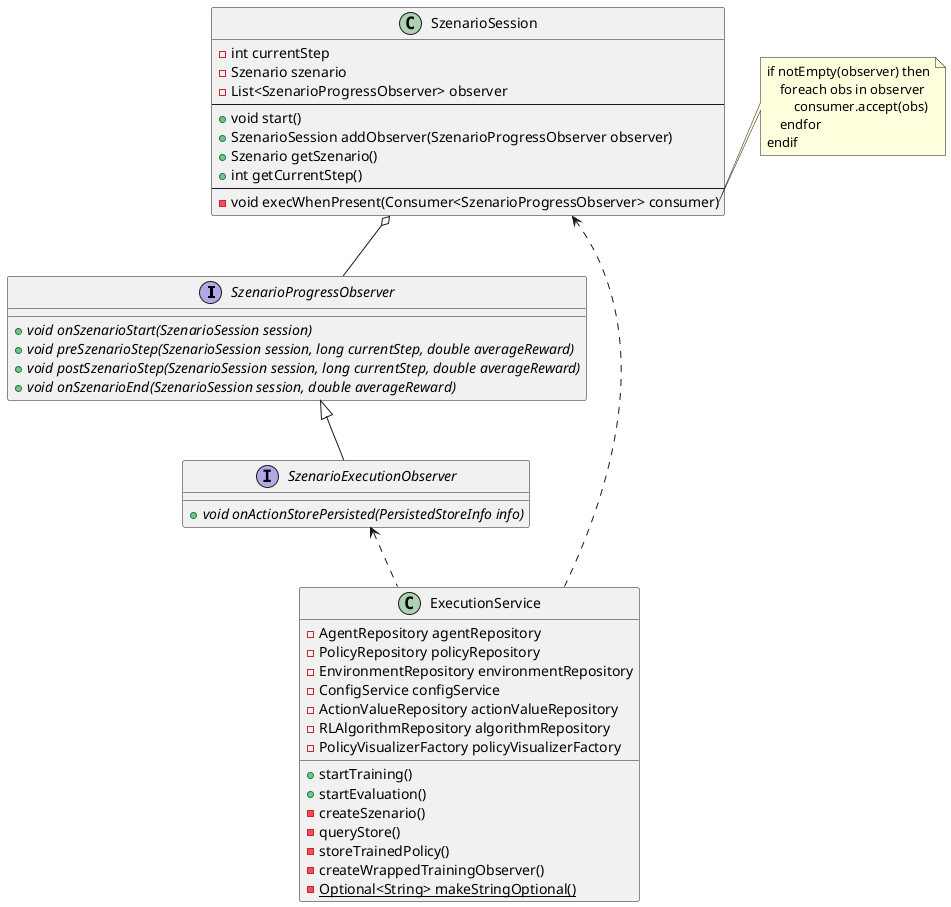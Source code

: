 @startuml
'https://plantuml.com/class-diagram

interface SzenarioProgressObserver {

+{abstract} void onSzenarioStart(SzenarioSession session)
+{abstract} void preSzenarioStep(SzenarioSession session, long currentStep, double averageReward)
+{abstract} void postSzenarioStep(SzenarioSession session, long currentStep, double averageReward)
+{abstract} void onSzenarioEnd(SzenarioSession session, double averageReward)

}

class SzenarioSession {
-int currentStep
-Szenario szenario
-List<SzenarioProgressObserver> observer
--
+void start()
+SzenarioSession addObserver(SzenarioProgressObserver observer)
+Szenario getSzenario()
+int getCurrentStep()
--
-void execWhenPresent(Consumer<SzenarioProgressObserver> consumer)
}

interface SzenarioExecutionObserver {
+{abstract} void onActionStorePersisted(PersistedStoreInfo info)
}

class ExecutionService {
- AgentRepository agentRepository
- PolicyRepository policyRepository
- EnvironmentRepository environmentRepository
- ConfigService configService
- ActionValueRepository actionValueRepository
- RLAlgorithmRepository algorithmRepository
- PolicyVisualizerFactory policyVisualizerFactory

+ startTraining()
+ startEvaluation()
- createSzenario()
- queryStore()
- storeTrainedPolicy()
- createWrappedTrainingObserver()
- {static} Optional<String> makeStringOptional()
}

note right of SzenarioSession::execWhenPresent
    if notEmpty(observer) then
        foreach obs in observer
            consumer.accept(obs)
        endfor
    endif
end note

'note right of ExecutionService::createWrappedTrainingObserver
'end note

SzenarioSession o-- SzenarioProgressObserver
SzenarioProgressObserver <|-- SzenarioExecutionObserver
SzenarioExecutionObserver <..ExecutionService
SzenarioSession <.. ExecutionService

@enduml